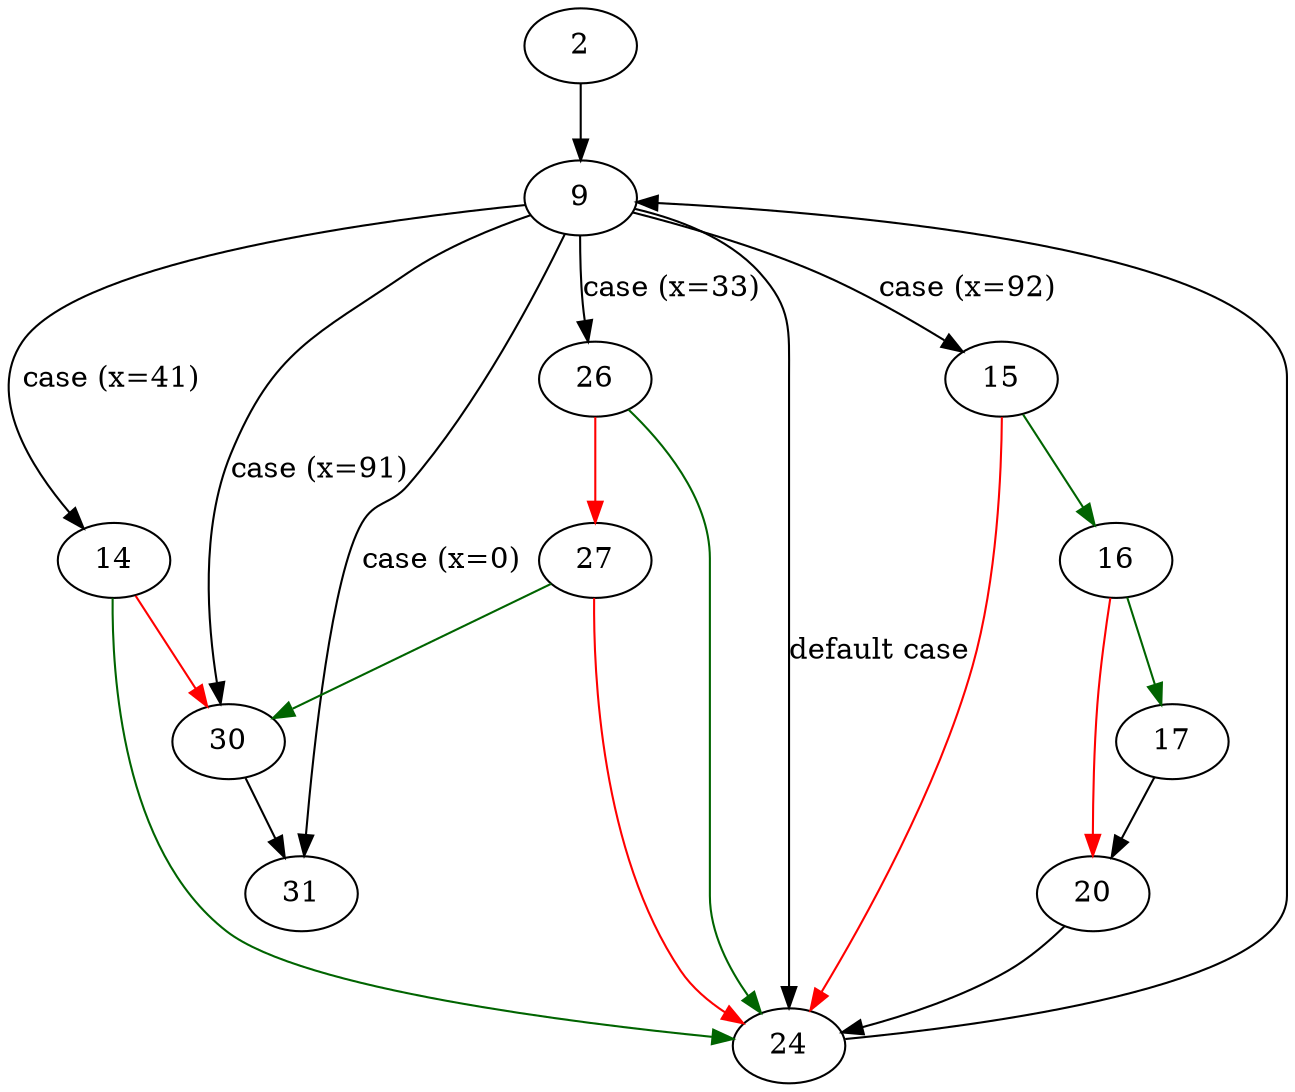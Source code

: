 strict digraph "fnmatch_pattern_has_wildcards" {
	// Node definitions.
	2 [entry=true];
	9;
	14;
	15;
	26;
	30;
	31;
	24;
	16;
	17;
	20;
	27;

	// Edge definitions.
	2 -> 9;
	9 -> 14 [
		cond="case (x=41)"
		label="case (x=41)"
	];
	9 -> 15 [
		cond="case (x=92)"
		label="case (x=92)"
	];
	9 -> 26 [
		cond="case (x=33)"
		label="case (x=33)"
	];
	9 -> 30 [
		cond="case (x=91)"
		label="case (x=91)"
	];
	9 -> 31 [
		cond="case (x=0)"
		label="case (x=0)"
	];
	9 -> 24 [
		cond="default case"
		label="default case"
	];
	14 -> 30 [
		color=red
		cond=false
	];
	14 -> 24 [
		color=darkgreen
		cond=true
	];
	15 -> 24 [
		color=red
		cond=false
	];
	15 -> 16 [
		color=darkgreen
		cond=true
	];
	26 -> 24 [
		color=darkgreen
		cond=true
	];
	26 -> 27 [
		color=red
		cond=false
	];
	30 -> 31;
	24 -> 9;
	16 -> 17 [
		color=darkgreen
		cond=true
	];
	16 -> 20 [
		color=red
		cond=false
	];
	17 -> 20;
	20 -> 24;
	27 -> 30 [
		color=darkgreen
		cond=true
	];
	27 -> 24 [
		color=red
		cond=false
	];
}